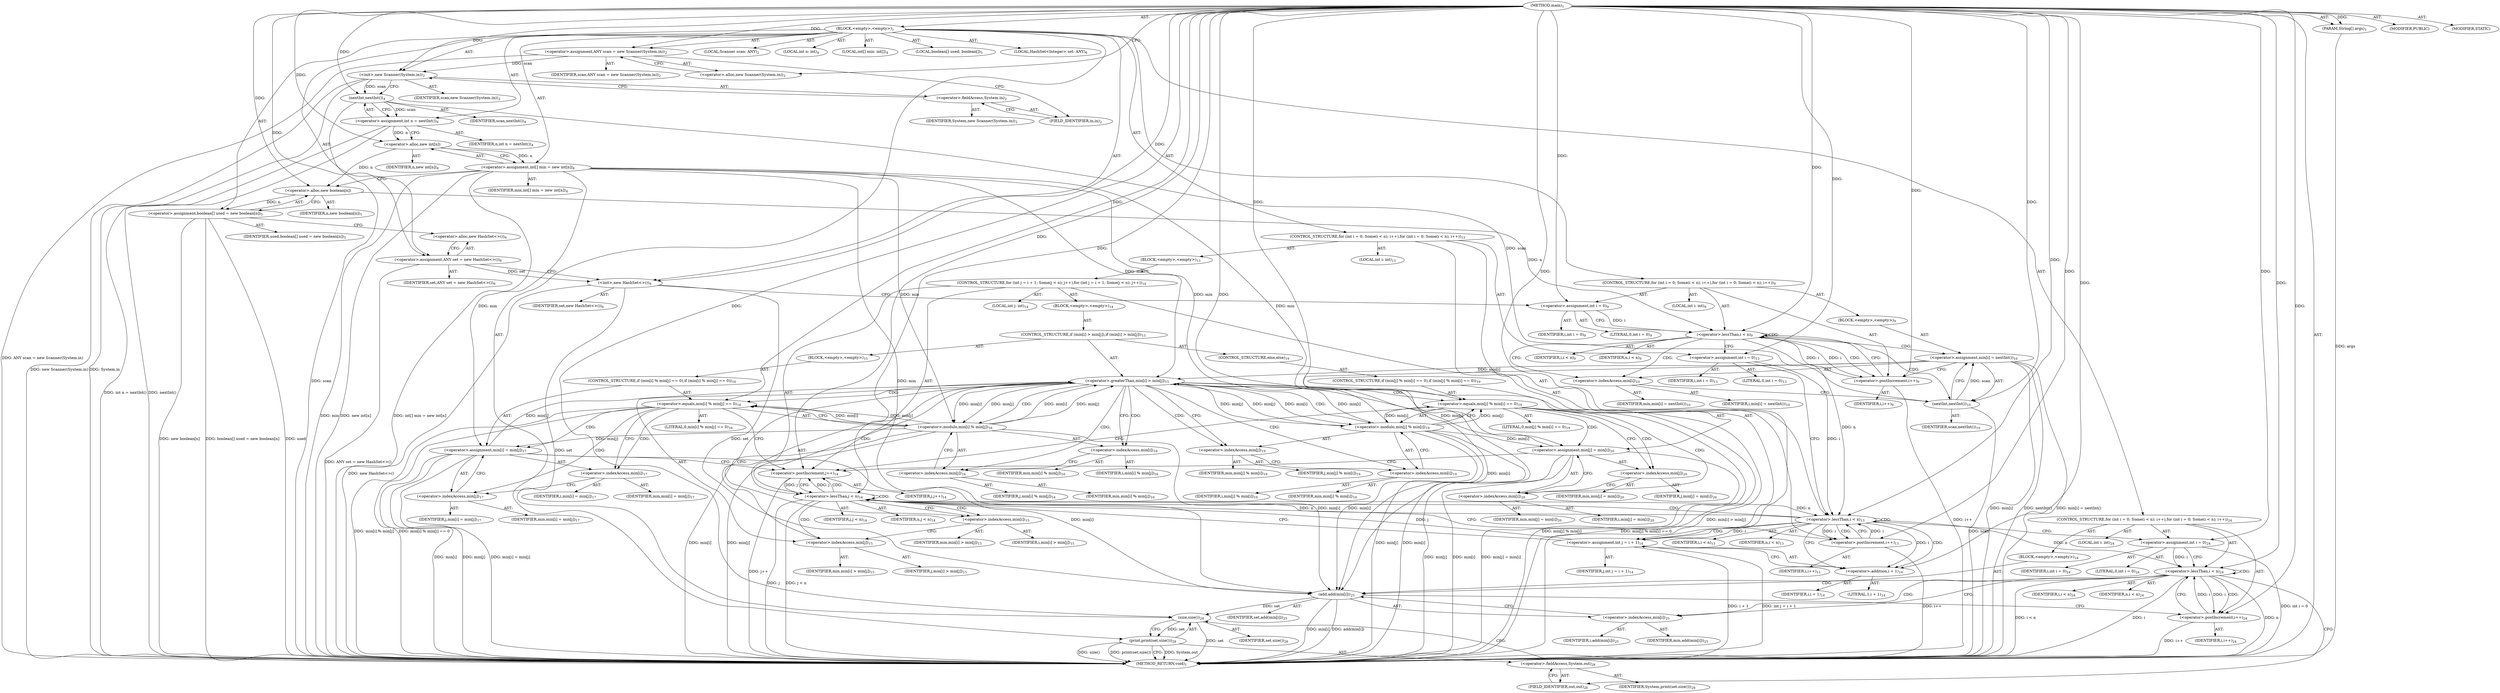 digraph "main" {  
"21" [label = <(METHOD,main)<SUB>1</SUB>> ]
"22" [label = <(PARAM,String[] args)<SUB>1</SUB>> ]
"23" [label = <(BLOCK,&lt;empty&gt;,&lt;empty&gt;)<SUB>1</SUB>> ]
"4" [label = <(LOCAL,Scanner scan: ANY)<SUB>2</SUB>> ]
"24" [label = <(&lt;operator&gt;.assignment,ANY scan = new Scanner(System.in))<SUB>2</SUB>> ]
"25" [label = <(IDENTIFIER,scan,ANY scan = new Scanner(System.in))<SUB>2</SUB>> ]
"26" [label = <(&lt;operator&gt;.alloc,new Scanner(System.in))<SUB>2</SUB>> ]
"27" [label = <(&lt;init&gt;,new Scanner(System.in))<SUB>2</SUB>> ]
"3" [label = <(IDENTIFIER,scan,new Scanner(System.in))<SUB>2</SUB>> ]
"28" [label = <(&lt;operator&gt;.fieldAccess,System.in)<SUB>2</SUB>> ]
"29" [label = <(IDENTIFIER,System,new Scanner(System.in))<SUB>2</SUB>> ]
"30" [label = <(FIELD_IDENTIFIER,in,in)<SUB>2</SUB>> ]
"31" [label = <(LOCAL,int n: int)<SUB>4</SUB>> ]
"32" [label = <(LOCAL,int[] min: int[])<SUB>4</SUB>> ]
"33" [label = <(&lt;operator&gt;.assignment,int n = nextInt())<SUB>4</SUB>> ]
"34" [label = <(IDENTIFIER,n,int n = nextInt())<SUB>4</SUB>> ]
"35" [label = <(nextInt,nextInt())<SUB>4</SUB>> ]
"36" [label = <(IDENTIFIER,scan,nextInt())<SUB>4</SUB>> ]
"37" [label = <(&lt;operator&gt;.assignment,int[] min = new int[n])<SUB>4</SUB>> ]
"38" [label = <(IDENTIFIER,min,int[] min = new int[n])<SUB>4</SUB>> ]
"39" [label = <(&lt;operator&gt;.alloc,new int[n])> ]
"40" [label = <(IDENTIFIER,n,new int[n])<SUB>4</SUB>> ]
"41" [label = <(LOCAL,boolean[] used: boolean[])<SUB>5</SUB>> ]
"42" [label = <(&lt;operator&gt;.assignment,boolean[] used = new boolean[n])<SUB>5</SUB>> ]
"43" [label = <(IDENTIFIER,used,boolean[] used = new boolean[n])<SUB>5</SUB>> ]
"44" [label = <(&lt;operator&gt;.alloc,new boolean[n])> ]
"45" [label = <(IDENTIFIER,n,new boolean[n])<SUB>5</SUB>> ]
"6" [label = <(LOCAL,HashSet&lt;Integer&gt; set: ANY)<SUB>6</SUB>> ]
"46" [label = <(&lt;operator&gt;.assignment,ANY set = new HashSet&lt;&gt;())<SUB>6</SUB>> ]
"47" [label = <(IDENTIFIER,set,ANY set = new HashSet&lt;&gt;())<SUB>6</SUB>> ]
"48" [label = <(&lt;operator&gt;.alloc,new HashSet&lt;&gt;())<SUB>6</SUB>> ]
"49" [label = <(&lt;init&gt;,new HashSet&lt;&gt;())<SUB>6</SUB>> ]
"5" [label = <(IDENTIFIER,set,new HashSet&lt;&gt;())<SUB>6</SUB>> ]
"50" [label = <(CONTROL_STRUCTURE,for (int i = 0; Some(i &lt; n); i++),for (int i = 0; Some(i &lt; n); i++))<SUB>9</SUB>> ]
"51" [label = <(LOCAL,int i: int)<SUB>9</SUB>> ]
"52" [label = <(&lt;operator&gt;.assignment,int i = 0)<SUB>9</SUB>> ]
"53" [label = <(IDENTIFIER,i,int i = 0)<SUB>9</SUB>> ]
"54" [label = <(LITERAL,0,int i = 0)<SUB>9</SUB>> ]
"55" [label = <(&lt;operator&gt;.lessThan,i &lt; n)<SUB>9</SUB>> ]
"56" [label = <(IDENTIFIER,i,i &lt; n)<SUB>9</SUB>> ]
"57" [label = <(IDENTIFIER,n,i &lt; n)<SUB>9</SUB>> ]
"58" [label = <(&lt;operator&gt;.postIncrement,i++)<SUB>9</SUB>> ]
"59" [label = <(IDENTIFIER,i,i++)<SUB>9</SUB>> ]
"60" [label = <(BLOCK,&lt;empty&gt;,&lt;empty&gt;)<SUB>9</SUB>> ]
"61" [label = <(&lt;operator&gt;.assignment,min[i] = nextInt())<SUB>10</SUB>> ]
"62" [label = <(&lt;operator&gt;.indexAccess,min[i])<SUB>10</SUB>> ]
"63" [label = <(IDENTIFIER,min,min[i] = nextInt())<SUB>10</SUB>> ]
"64" [label = <(IDENTIFIER,i,min[i] = nextInt())<SUB>10</SUB>> ]
"65" [label = <(nextInt,nextInt())<SUB>10</SUB>> ]
"66" [label = <(IDENTIFIER,scan,nextInt())<SUB>10</SUB>> ]
"67" [label = <(CONTROL_STRUCTURE,for (int i = 0; Some(i &lt; n); i++),for (int i = 0; Some(i &lt; n); i++))<SUB>13</SUB>> ]
"68" [label = <(LOCAL,int i: int)<SUB>13</SUB>> ]
"69" [label = <(&lt;operator&gt;.assignment,int i = 0)<SUB>13</SUB>> ]
"70" [label = <(IDENTIFIER,i,int i = 0)<SUB>13</SUB>> ]
"71" [label = <(LITERAL,0,int i = 0)<SUB>13</SUB>> ]
"72" [label = <(&lt;operator&gt;.lessThan,i &lt; n)<SUB>13</SUB>> ]
"73" [label = <(IDENTIFIER,i,i &lt; n)<SUB>13</SUB>> ]
"74" [label = <(IDENTIFIER,n,i &lt; n)<SUB>13</SUB>> ]
"75" [label = <(&lt;operator&gt;.postIncrement,i++)<SUB>13</SUB>> ]
"76" [label = <(IDENTIFIER,i,i++)<SUB>13</SUB>> ]
"77" [label = <(BLOCK,&lt;empty&gt;,&lt;empty&gt;)<SUB>13</SUB>> ]
"78" [label = <(CONTROL_STRUCTURE,for (int j = i + 1; Some(j &lt; n); j++),for (int j = i + 1; Some(j &lt; n); j++))<SUB>14</SUB>> ]
"79" [label = <(LOCAL,int j: int)<SUB>14</SUB>> ]
"80" [label = <(&lt;operator&gt;.assignment,int j = i + 1)<SUB>14</SUB>> ]
"81" [label = <(IDENTIFIER,j,int j = i + 1)<SUB>14</SUB>> ]
"82" [label = <(&lt;operator&gt;.addition,i + 1)<SUB>14</SUB>> ]
"83" [label = <(IDENTIFIER,i,i + 1)<SUB>14</SUB>> ]
"84" [label = <(LITERAL,1,i + 1)<SUB>14</SUB>> ]
"85" [label = <(&lt;operator&gt;.lessThan,j &lt; n)<SUB>14</SUB>> ]
"86" [label = <(IDENTIFIER,j,j &lt; n)<SUB>14</SUB>> ]
"87" [label = <(IDENTIFIER,n,j &lt; n)<SUB>14</SUB>> ]
"88" [label = <(&lt;operator&gt;.postIncrement,j++)<SUB>14</SUB>> ]
"89" [label = <(IDENTIFIER,j,j++)<SUB>14</SUB>> ]
"90" [label = <(BLOCK,&lt;empty&gt;,&lt;empty&gt;)<SUB>14</SUB>> ]
"91" [label = <(CONTROL_STRUCTURE,if (min[i] &gt; min[j]),if (min[i] &gt; min[j]))<SUB>15</SUB>> ]
"92" [label = <(&lt;operator&gt;.greaterThan,min[i] &gt; min[j])<SUB>15</SUB>> ]
"93" [label = <(&lt;operator&gt;.indexAccess,min[i])<SUB>15</SUB>> ]
"94" [label = <(IDENTIFIER,min,min[i] &gt; min[j])<SUB>15</SUB>> ]
"95" [label = <(IDENTIFIER,i,min[i] &gt; min[j])<SUB>15</SUB>> ]
"96" [label = <(&lt;operator&gt;.indexAccess,min[j])<SUB>15</SUB>> ]
"97" [label = <(IDENTIFIER,min,min[i] &gt; min[j])<SUB>15</SUB>> ]
"98" [label = <(IDENTIFIER,j,min[i] &gt; min[j])<SUB>15</SUB>> ]
"99" [label = <(BLOCK,&lt;empty&gt;,&lt;empty&gt;)<SUB>15</SUB>> ]
"100" [label = <(CONTROL_STRUCTURE,if (min[i] % min[j] == 0),if (min[i] % min[j] == 0))<SUB>16</SUB>> ]
"101" [label = <(&lt;operator&gt;.equals,min[i] % min[j] == 0)<SUB>16</SUB>> ]
"102" [label = <(&lt;operator&gt;.modulo,min[i] % min[j])<SUB>16</SUB>> ]
"103" [label = <(&lt;operator&gt;.indexAccess,min[i])<SUB>16</SUB>> ]
"104" [label = <(IDENTIFIER,min,min[i] % min[j])<SUB>16</SUB>> ]
"105" [label = <(IDENTIFIER,i,min[i] % min[j])<SUB>16</SUB>> ]
"106" [label = <(&lt;operator&gt;.indexAccess,min[j])<SUB>16</SUB>> ]
"107" [label = <(IDENTIFIER,min,min[i] % min[j])<SUB>16</SUB>> ]
"108" [label = <(IDENTIFIER,j,min[i] % min[j])<SUB>16</SUB>> ]
"109" [label = <(LITERAL,0,min[i] % min[j] == 0)<SUB>16</SUB>> ]
"110" [label = <(&lt;operator&gt;.assignment,min[i] = min[j])<SUB>17</SUB>> ]
"111" [label = <(&lt;operator&gt;.indexAccess,min[i])<SUB>17</SUB>> ]
"112" [label = <(IDENTIFIER,min,min[i] = min[j])<SUB>17</SUB>> ]
"113" [label = <(IDENTIFIER,i,min[i] = min[j])<SUB>17</SUB>> ]
"114" [label = <(&lt;operator&gt;.indexAccess,min[j])<SUB>17</SUB>> ]
"115" [label = <(IDENTIFIER,min,min[i] = min[j])<SUB>17</SUB>> ]
"116" [label = <(IDENTIFIER,j,min[i] = min[j])<SUB>17</SUB>> ]
"117" [label = <(CONTROL_STRUCTURE,else,else)<SUB>19</SUB>> ]
"118" [label = <(CONTROL_STRUCTURE,if (min[j] % min[i] == 0),if (min[j] % min[i] == 0))<SUB>19</SUB>> ]
"119" [label = <(&lt;operator&gt;.equals,min[j] % min[i] == 0)<SUB>19</SUB>> ]
"120" [label = <(&lt;operator&gt;.modulo,min[j] % min[i])<SUB>19</SUB>> ]
"121" [label = <(&lt;operator&gt;.indexAccess,min[j])<SUB>19</SUB>> ]
"122" [label = <(IDENTIFIER,min,min[j] % min[i])<SUB>19</SUB>> ]
"123" [label = <(IDENTIFIER,j,min[j] % min[i])<SUB>19</SUB>> ]
"124" [label = <(&lt;operator&gt;.indexAccess,min[i])<SUB>19</SUB>> ]
"125" [label = <(IDENTIFIER,min,min[j] % min[i])<SUB>19</SUB>> ]
"126" [label = <(IDENTIFIER,i,min[j] % min[i])<SUB>19</SUB>> ]
"127" [label = <(LITERAL,0,min[j] % min[i] == 0)<SUB>19</SUB>> ]
"128" [label = <(&lt;operator&gt;.assignment,min[j] = min[i])<SUB>20</SUB>> ]
"129" [label = <(&lt;operator&gt;.indexAccess,min[j])<SUB>20</SUB>> ]
"130" [label = <(IDENTIFIER,min,min[j] = min[i])<SUB>20</SUB>> ]
"131" [label = <(IDENTIFIER,j,min[j] = min[i])<SUB>20</SUB>> ]
"132" [label = <(&lt;operator&gt;.indexAccess,min[i])<SUB>20</SUB>> ]
"133" [label = <(IDENTIFIER,min,min[j] = min[i])<SUB>20</SUB>> ]
"134" [label = <(IDENTIFIER,i,min[j] = min[i])<SUB>20</SUB>> ]
"135" [label = <(CONTROL_STRUCTURE,for (int i = 0; Some(i &lt; n); i++),for (int i = 0; Some(i &lt; n); i++))<SUB>24</SUB>> ]
"136" [label = <(LOCAL,int i: int)<SUB>24</SUB>> ]
"137" [label = <(&lt;operator&gt;.assignment,int i = 0)<SUB>24</SUB>> ]
"138" [label = <(IDENTIFIER,i,int i = 0)<SUB>24</SUB>> ]
"139" [label = <(LITERAL,0,int i = 0)<SUB>24</SUB>> ]
"140" [label = <(&lt;operator&gt;.lessThan,i &lt; n)<SUB>24</SUB>> ]
"141" [label = <(IDENTIFIER,i,i &lt; n)<SUB>24</SUB>> ]
"142" [label = <(IDENTIFIER,n,i &lt; n)<SUB>24</SUB>> ]
"143" [label = <(&lt;operator&gt;.postIncrement,i++)<SUB>24</SUB>> ]
"144" [label = <(IDENTIFIER,i,i++)<SUB>24</SUB>> ]
"145" [label = <(BLOCK,&lt;empty&gt;,&lt;empty&gt;)<SUB>24</SUB>> ]
"146" [label = <(add,add(min[i]))<SUB>25</SUB>> ]
"147" [label = <(IDENTIFIER,set,add(min[i]))<SUB>25</SUB>> ]
"148" [label = <(&lt;operator&gt;.indexAccess,min[i])<SUB>25</SUB>> ]
"149" [label = <(IDENTIFIER,min,add(min[i]))<SUB>25</SUB>> ]
"150" [label = <(IDENTIFIER,i,add(min[i]))<SUB>25</SUB>> ]
"151" [label = <(print,print(set.size()))<SUB>28</SUB>> ]
"152" [label = <(&lt;operator&gt;.fieldAccess,System.out)<SUB>28</SUB>> ]
"153" [label = <(IDENTIFIER,System,print(set.size()))<SUB>28</SUB>> ]
"154" [label = <(FIELD_IDENTIFIER,out,out)<SUB>28</SUB>> ]
"155" [label = <(size,size())<SUB>28</SUB>> ]
"156" [label = <(IDENTIFIER,set,size())<SUB>28</SUB>> ]
"157" [label = <(MODIFIER,PUBLIC)> ]
"158" [label = <(MODIFIER,STATIC)> ]
"159" [label = <(METHOD_RETURN,void)<SUB>1</SUB>> ]
  "21" -> "22"  [ label = "AST: "] 
  "21" -> "23"  [ label = "AST: "] 
  "21" -> "157"  [ label = "AST: "] 
  "21" -> "158"  [ label = "AST: "] 
  "21" -> "159"  [ label = "AST: "] 
  "23" -> "4"  [ label = "AST: "] 
  "23" -> "24"  [ label = "AST: "] 
  "23" -> "27"  [ label = "AST: "] 
  "23" -> "31"  [ label = "AST: "] 
  "23" -> "32"  [ label = "AST: "] 
  "23" -> "33"  [ label = "AST: "] 
  "23" -> "37"  [ label = "AST: "] 
  "23" -> "41"  [ label = "AST: "] 
  "23" -> "42"  [ label = "AST: "] 
  "23" -> "6"  [ label = "AST: "] 
  "23" -> "46"  [ label = "AST: "] 
  "23" -> "49"  [ label = "AST: "] 
  "23" -> "50"  [ label = "AST: "] 
  "23" -> "67"  [ label = "AST: "] 
  "23" -> "135"  [ label = "AST: "] 
  "23" -> "151"  [ label = "AST: "] 
  "24" -> "25"  [ label = "AST: "] 
  "24" -> "26"  [ label = "AST: "] 
  "27" -> "3"  [ label = "AST: "] 
  "27" -> "28"  [ label = "AST: "] 
  "28" -> "29"  [ label = "AST: "] 
  "28" -> "30"  [ label = "AST: "] 
  "33" -> "34"  [ label = "AST: "] 
  "33" -> "35"  [ label = "AST: "] 
  "35" -> "36"  [ label = "AST: "] 
  "37" -> "38"  [ label = "AST: "] 
  "37" -> "39"  [ label = "AST: "] 
  "39" -> "40"  [ label = "AST: "] 
  "42" -> "43"  [ label = "AST: "] 
  "42" -> "44"  [ label = "AST: "] 
  "44" -> "45"  [ label = "AST: "] 
  "46" -> "47"  [ label = "AST: "] 
  "46" -> "48"  [ label = "AST: "] 
  "49" -> "5"  [ label = "AST: "] 
  "50" -> "51"  [ label = "AST: "] 
  "50" -> "52"  [ label = "AST: "] 
  "50" -> "55"  [ label = "AST: "] 
  "50" -> "58"  [ label = "AST: "] 
  "50" -> "60"  [ label = "AST: "] 
  "52" -> "53"  [ label = "AST: "] 
  "52" -> "54"  [ label = "AST: "] 
  "55" -> "56"  [ label = "AST: "] 
  "55" -> "57"  [ label = "AST: "] 
  "58" -> "59"  [ label = "AST: "] 
  "60" -> "61"  [ label = "AST: "] 
  "61" -> "62"  [ label = "AST: "] 
  "61" -> "65"  [ label = "AST: "] 
  "62" -> "63"  [ label = "AST: "] 
  "62" -> "64"  [ label = "AST: "] 
  "65" -> "66"  [ label = "AST: "] 
  "67" -> "68"  [ label = "AST: "] 
  "67" -> "69"  [ label = "AST: "] 
  "67" -> "72"  [ label = "AST: "] 
  "67" -> "75"  [ label = "AST: "] 
  "67" -> "77"  [ label = "AST: "] 
  "69" -> "70"  [ label = "AST: "] 
  "69" -> "71"  [ label = "AST: "] 
  "72" -> "73"  [ label = "AST: "] 
  "72" -> "74"  [ label = "AST: "] 
  "75" -> "76"  [ label = "AST: "] 
  "77" -> "78"  [ label = "AST: "] 
  "78" -> "79"  [ label = "AST: "] 
  "78" -> "80"  [ label = "AST: "] 
  "78" -> "85"  [ label = "AST: "] 
  "78" -> "88"  [ label = "AST: "] 
  "78" -> "90"  [ label = "AST: "] 
  "80" -> "81"  [ label = "AST: "] 
  "80" -> "82"  [ label = "AST: "] 
  "82" -> "83"  [ label = "AST: "] 
  "82" -> "84"  [ label = "AST: "] 
  "85" -> "86"  [ label = "AST: "] 
  "85" -> "87"  [ label = "AST: "] 
  "88" -> "89"  [ label = "AST: "] 
  "90" -> "91"  [ label = "AST: "] 
  "91" -> "92"  [ label = "AST: "] 
  "91" -> "99"  [ label = "AST: "] 
  "91" -> "117"  [ label = "AST: "] 
  "92" -> "93"  [ label = "AST: "] 
  "92" -> "96"  [ label = "AST: "] 
  "93" -> "94"  [ label = "AST: "] 
  "93" -> "95"  [ label = "AST: "] 
  "96" -> "97"  [ label = "AST: "] 
  "96" -> "98"  [ label = "AST: "] 
  "99" -> "100"  [ label = "AST: "] 
  "100" -> "101"  [ label = "AST: "] 
  "100" -> "110"  [ label = "AST: "] 
  "101" -> "102"  [ label = "AST: "] 
  "101" -> "109"  [ label = "AST: "] 
  "102" -> "103"  [ label = "AST: "] 
  "102" -> "106"  [ label = "AST: "] 
  "103" -> "104"  [ label = "AST: "] 
  "103" -> "105"  [ label = "AST: "] 
  "106" -> "107"  [ label = "AST: "] 
  "106" -> "108"  [ label = "AST: "] 
  "110" -> "111"  [ label = "AST: "] 
  "110" -> "114"  [ label = "AST: "] 
  "111" -> "112"  [ label = "AST: "] 
  "111" -> "113"  [ label = "AST: "] 
  "114" -> "115"  [ label = "AST: "] 
  "114" -> "116"  [ label = "AST: "] 
  "117" -> "118"  [ label = "AST: "] 
  "118" -> "119"  [ label = "AST: "] 
  "118" -> "128"  [ label = "AST: "] 
  "119" -> "120"  [ label = "AST: "] 
  "119" -> "127"  [ label = "AST: "] 
  "120" -> "121"  [ label = "AST: "] 
  "120" -> "124"  [ label = "AST: "] 
  "121" -> "122"  [ label = "AST: "] 
  "121" -> "123"  [ label = "AST: "] 
  "124" -> "125"  [ label = "AST: "] 
  "124" -> "126"  [ label = "AST: "] 
  "128" -> "129"  [ label = "AST: "] 
  "128" -> "132"  [ label = "AST: "] 
  "129" -> "130"  [ label = "AST: "] 
  "129" -> "131"  [ label = "AST: "] 
  "132" -> "133"  [ label = "AST: "] 
  "132" -> "134"  [ label = "AST: "] 
  "135" -> "136"  [ label = "AST: "] 
  "135" -> "137"  [ label = "AST: "] 
  "135" -> "140"  [ label = "AST: "] 
  "135" -> "143"  [ label = "AST: "] 
  "135" -> "145"  [ label = "AST: "] 
  "137" -> "138"  [ label = "AST: "] 
  "137" -> "139"  [ label = "AST: "] 
  "140" -> "141"  [ label = "AST: "] 
  "140" -> "142"  [ label = "AST: "] 
  "143" -> "144"  [ label = "AST: "] 
  "145" -> "146"  [ label = "AST: "] 
  "146" -> "147"  [ label = "AST: "] 
  "146" -> "148"  [ label = "AST: "] 
  "148" -> "149"  [ label = "AST: "] 
  "148" -> "150"  [ label = "AST: "] 
  "151" -> "152"  [ label = "AST: "] 
  "151" -> "155"  [ label = "AST: "] 
  "152" -> "153"  [ label = "AST: "] 
  "152" -> "154"  [ label = "AST: "] 
  "155" -> "156"  [ label = "AST: "] 
  "24" -> "30"  [ label = "CFG: "] 
  "27" -> "35"  [ label = "CFG: "] 
  "33" -> "39"  [ label = "CFG: "] 
  "37" -> "44"  [ label = "CFG: "] 
  "42" -> "48"  [ label = "CFG: "] 
  "46" -> "49"  [ label = "CFG: "] 
  "49" -> "52"  [ label = "CFG: "] 
  "151" -> "159"  [ label = "CFG: "] 
  "26" -> "24"  [ label = "CFG: "] 
  "28" -> "27"  [ label = "CFG: "] 
  "35" -> "33"  [ label = "CFG: "] 
  "39" -> "37"  [ label = "CFG: "] 
  "44" -> "42"  [ label = "CFG: "] 
  "48" -> "46"  [ label = "CFG: "] 
  "52" -> "55"  [ label = "CFG: "] 
  "55" -> "62"  [ label = "CFG: "] 
  "55" -> "69"  [ label = "CFG: "] 
  "58" -> "55"  [ label = "CFG: "] 
  "69" -> "72"  [ label = "CFG: "] 
  "72" -> "82"  [ label = "CFG: "] 
  "72" -> "137"  [ label = "CFG: "] 
  "75" -> "72"  [ label = "CFG: "] 
  "137" -> "140"  [ label = "CFG: "] 
  "140" -> "148"  [ label = "CFG: "] 
  "140" -> "154"  [ label = "CFG: "] 
  "143" -> "140"  [ label = "CFG: "] 
  "152" -> "155"  [ label = "CFG: "] 
  "155" -> "151"  [ label = "CFG: "] 
  "30" -> "28"  [ label = "CFG: "] 
  "61" -> "58"  [ label = "CFG: "] 
  "146" -> "143"  [ label = "CFG: "] 
  "154" -> "152"  [ label = "CFG: "] 
  "62" -> "65"  [ label = "CFG: "] 
  "65" -> "61"  [ label = "CFG: "] 
  "80" -> "85"  [ label = "CFG: "] 
  "85" -> "93"  [ label = "CFG: "] 
  "85" -> "75"  [ label = "CFG: "] 
  "88" -> "85"  [ label = "CFG: "] 
  "148" -> "146"  [ label = "CFG: "] 
  "82" -> "80"  [ label = "CFG: "] 
  "92" -> "103"  [ label = "CFG: "] 
  "92" -> "121"  [ label = "CFG: "] 
  "93" -> "96"  [ label = "CFG: "] 
  "96" -> "92"  [ label = "CFG: "] 
  "101" -> "111"  [ label = "CFG: "] 
  "101" -> "88"  [ label = "CFG: "] 
  "110" -> "88"  [ label = "CFG: "] 
  "119" -> "129"  [ label = "CFG: "] 
  "119" -> "88"  [ label = "CFG: "] 
  "128" -> "88"  [ label = "CFG: "] 
  "102" -> "101"  [ label = "CFG: "] 
  "111" -> "114"  [ label = "CFG: "] 
  "114" -> "110"  [ label = "CFG: "] 
  "120" -> "119"  [ label = "CFG: "] 
  "129" -> "132"  [ label = "CFG: "] 
  "132" -> "128"  [ label = "CFG: "] 
  "103" -> "106"  [ label = "CFG: "] 
  "106" -> "102"  [ label = "CFG: "] 
  "121" -> "124"  [ label = "CFG: "] 
  "124" -> "120"  [ label = "CFG: "] 
  "21" -> "26"  [ label = "CFG: "] 
  "22" -> "159"  [ label = "DDG: args"] 
  "24" -> "159"  [ label = "DDG: ANY scan = new Scanner(System.in)"] 
  "27" -> "159"  [ label = "DDG: System.in"] 
  "27" -> "159"  [ label = "DDG: new Scanner(System.in)"] 
  "35" -> "159"  [ label = "DDG: scan"] 
  "33" -> "159"  [ label = "DDG: nextInt()"] 
  "33" -> "159"  [ label = "DDG: int n = nextInt()"] 
  "37" -> "159"  [ label = "DDG: min"] 
  "37" -> "159"  [ label = "DDG: new int[n]"] 
  "37" -> "159"  [ label = "DDG: int[] min = new int[n]"] 
  "42" -> "159"  [ label = "DDG: used"] 
  "42" -> "159"  [ label = "DDG: new boolean[n]"] 
  "42" -> "159"  [ label = "DDG: boolean[] used = new boolean[n]"] 
  "46" -> "159"  [ label = "DDG: ANY set = new HashSet&lt;&gt;()"] 
  "49" -> "159"  [ label = "DDG: new HashSet&lt;&gt;()"] 
  "137" -> "159"  [ label = "DDG: int i = 0"] 
  "140" -> "159"  [ label = "DDG: i"] 
  "140" -> "159"  [ label = "DDG: n"] 
  "140" -> "159"  [ label = "DDG: i &lt; n"] 
  "151" -> "159"  [ label = "DDG: System.out"] 
  "155" -> "159"  [ label = "DDG: set"] 
  "151" -> "159"  [ label = "DDG: size()"] 
  "151" -> "159"  [ label = "DDG: print(set.size())"] 
  "146" -> "159"  [ label = "DDG: min[i]"] 
  "146" -> "159"  [ label = "DDG: add(min[i])"] 
  "143" -> "159"  [ label = "DDG: i++"] 
  "80" -> "159"  [ label = "DDG: i + 1"] 
  "80" -> "159"  [ label = "DDG: int j = i + 1"] 
  "85" -> "159"  [ label = "DDG: j"] 
  "85" -> "159"  [ label = "DDG: j &lt; n"] 
  "75" -> "159"  [ label = "DDG: i++"] 
  "92" -> "159"  [ label = "DDG: min[i] &gt; min[j]"] 
  "120" -> "159"  [ label = "DDG: min[j]"] 
  "120" -> "159"  [ label = "DDG: min[i]"] 
  "119" -> "159"  [ label = "DDG: min[j] % min[i]"] 
  "119" -> "159"  [ label = "DDG: min[j] % min[i] == 0"] 
  "128" -> "159"  [ label = "DDG: min[j]"] 
  "128" -> "159"  [ label = "DDG: min[i]"] 
  "128" -> "159"  [ label = "DDG: min[j] = min[i]"] 
  "102" -> "159"  [ label = "DDG: min[i]"] 
  "102" -> "159"  [ label = "DDG: min[j]"] 
  "101" -> "159"  [ label = "DDG: min[i] % min[j]"] 
  "101" -> "159"  [ label = "DDG: min[i] % min[j] == 0"] 
  "110" -> "159"  [ label = "DDG: min[i]"] 
  "110" -> "159"  [ label = "DDG: min[j]"] 
  "110" -> "159"  [ label = "DDG: min[i] = min[j]"] 
  "88" -> "159"  [ label = "DDG: j++"] 
  "61" -> "159"  [ label = "DDG: min[i]"] 
  "65" -> "159"  [ label = "DDG: scan"] 
  "61" -> "159"  [ label = "DDG: nextInt()"] 
  "61" -> "159"  [ label = "DDG: min[i] = nextInt()"] 
  "58" -> "159"  [ label = "DDG: i++"] 
  "21" -> "22"  [ label = "DDG: "] 
  "21" -> "24"  [ label = "DDG: "] 
  "35" -> "33"  [ label = "DDG: scan"] 
  "39" -> "37"  [ label = "DDG: n"] 
  "44" -> "42"  [ label = "DDG: n"] 
  "21" -> "46"  [ label = "DDG: "] 
  "24" -> "27"  [ label = "DDG: scan"] 
  "21" -> "27"  [ label = "DDG: "] 
  "46" -> "49"  [ label = "DDG: set"] 
  "21" -> "49"  [ label = "DDG: "] 
  "21" -> "52"  [ label = "DDG: "] 
  "21" -> "69"  [ label = "DDG: "] 
  "21" -> "137"  [ label = "DDG: "] 
  "155" -> "151"  [ label = "DDG: set"] 
  "27" -> "35"  [ label = "DDG: scan"] 
  "21" -> "35"  [ label = "DDG: "] 
  "33" -> "39"  [ label = "DDG: n"] 
  "21" -> "39"  [ label = "DDG: "] 
  "39" -> "44"  [ label = "DDG: n"] 
  "21" -> "44"  [ label = "DDG: "] 
  "52" -> "55"  [ label = "DDG: i"] 
  "58" -> "55"  [ label = "DDG: i"] 
  "21" -> "55"  [ label = "DDG: "] 
  "44" -> "55"  [ label = "DDG: n"] 
  "55" -> "58"  [ label = "DDG: i"] 
  "21" -> "58"  [ label = "DDG: "] 
  "65" -> "61"  [ label = "DDG: scan"] 
  "69" -> "72"  [ label = "DDG: i"] 
  "75" -> "72"  [ label = "DDG: i"] 
  "21" -> "72"  [ label = "DDG: "] 
  "55" -> "72"  [ label = "DDG: n"] 
  "85" -> "72"  [ label = "DDG: n"] 
  "21" -> "75"  [ label = "DDG: "] 
  "72" -> "75"  [ label = "DDG: i"] 
  "137" -> "140"  [ label = "DDG: i"] 
  "143" -> "140"  [ label = "DDG: i"] 
  "21" -> "140"  [ label = "DDG: "] 
  "72" -> "140"  [ label = "DDG: n"] 
  "140" -> "143"  [ label = "DDG: i"] 
  "21" -> "143"  [ label = "DDG: "] 
  "49" -> "155"  [ label = "DDG: set"] 
  "146" -> "155"  [ label = "DDG: set"] 
  "21" -> "155"  [ label = "DDG: "] 
  "72" -> "80"  [ label = "DDG: i"] 
  "21" -> "80"  [ label = "DDG: "] 
  "49" -> "146"  [ label = "DDG: set"] 
  "21" -> "146"  [ label = "DDG: "] 
  "37" -> "146"  [ label = "DDG: min"] 
  "120" -> "146"  [ label = "DDG: min[i]"] 
  "102" -> "146"  [ label = "DDG: min[i]"] 
  "110" -> "146"  [ label = "DDG: min[i]"] 
  "61" -> "146"  [ label = "DDG: min[i]"] 
  "35" -> "65"  [ label = "DDG: scan"] 
  "21" -> "65"  [ label = "DDG: "] 
  "80" -> "85"  [ label = "DDG: j"] 
  "88" -> "85"  [ label = "DDG: j"] 
  "21" -> "85"  [ label = "DDG: "] 
  "72" -> "85"  [ label = "DDG: n"] 
  "85" -> "88"  [ label = "DDG: j"] 
  "21" -> "88"  [ label = "DDG: "] 
  "72" -> "82"  [ label = "DDG: i"] 
  "21" -> "82"  [ label = "DDG: "] 
  "37" -> "92"  [ label = "DDG: min"] 
  "120" -> "92"  [ label = "DDG: min[i]"] 
  "102" -> "92"  [ label = "DDG: min[i]"] 
  "110" -> "92"  [ label = "DDG: min[i]"] 
  "61" -> "92"  [ label = "DDG: min[i]"] 
  "120" -> "92"  [ label = "DDG: min[j]"] 
  "128" -> "92"  [ label = "DDG: min[j]"] 
  "102" -> "92"  [ label = "DDG: min[j]"] 
  "37" -> "110"  [ label = "DDG: min"] 
  "102" -> "110"  [ label = "DDG: min[j]"] 
  "37" -> "128"  [ label = "DDG: min"] 
  "120" -> "128"  [ label = "DDG: min[i]"] 
  "102" -> "101"  [ label = "DDG: min[i]"] 
  "102" -> "101"  [ label = "DDG: min[j]"] 
  "21" -> "101"  [ label = "DDG: "] 
  "120" -> "119"  [ label = "DDG: min[j]"] 
  "120" -> "119"  [ label = "DDG: min[i]"] 
  "21" -> "119"  [ label = "DDG: "] 
  "37" -> "102"  [ label = "DDG: min"] 
  "92" -> "102"  [ label = "DDG: min[i]"] 
  "92" -> "102"  [ label = "DDG: min[j]"] 
  "37" -> "120"  [ label = "DDG: min"] 
  "92" -> "120"  [ label = "DDG: min[j]"] 
  "92" -> "120"  [ label = "DDG: min[i]"] 
  "55" -> "65"  [ label = "CDG: "] 
  "55" -> "58"  [ label = "CDG: "] 
  "55" -> "61"  [ label = "CDG: "] 
  "55" -> "55"  [ label = "CDG: "] 
  "55" -> "62"  [ label = "CDG: "] 
  "72" -> "75"  [ label = "CDG: "] 
  "72" -> "85"  [ label = "CDG: "] 
  "72" -> "72"  [ label = "CDG: "] 
  "72" -> "82"  [ label = "CDG: "] 
  "72" -> "80"  [ label = "CDG: "] 
  "140" -> "146"  [ label = "CDG: "] 
  "140" -> "140"  [ label = "CDG: "] 
  "140" -> "148"  [ label = "CDG: "] 
  "140" -> "143"  [ label = "CDG: "] 
  "85" -> "96"  [ label = "CDG: "] 
  "85" -> "85"  [ label = "CDG: "] 
  "85" -> "92"  [ label = "CDG: "] 
  "85" -> "93"  [ label = "CDG: "] 
  "85" -> "88"  [ label = "CDG: "] 
  "92" -> "120"  [ label = "CDG: "] 
  "92" -> "102"  [ label = "CDG: "] 
  "92" -> "103"  [ label = "CDG: "] 
  "92" -> "119"  [ label = "CDG: "] 
  "92" -> "121"  [ label = "CDG: "] 
  "92" -> "106"  [ label = "CDG: "] 
  "92" -> "101"  [ label = "CDG: "] 
  "92" -> "124"  [ label = "CDG: "] 
  "101" -> "114"  [ label = "CDG: "] 
  "101" -> "110"  [ label = "CDG: "] 
  "101" -> "111"  [ label = "CDG: "] 
  "119" -> "128"  [ label = "CDG: "] 
  "119" -> "132"  [ label = "CDG: "] 
  "119" -> "129"  [ label = "CDG: "] 
}
